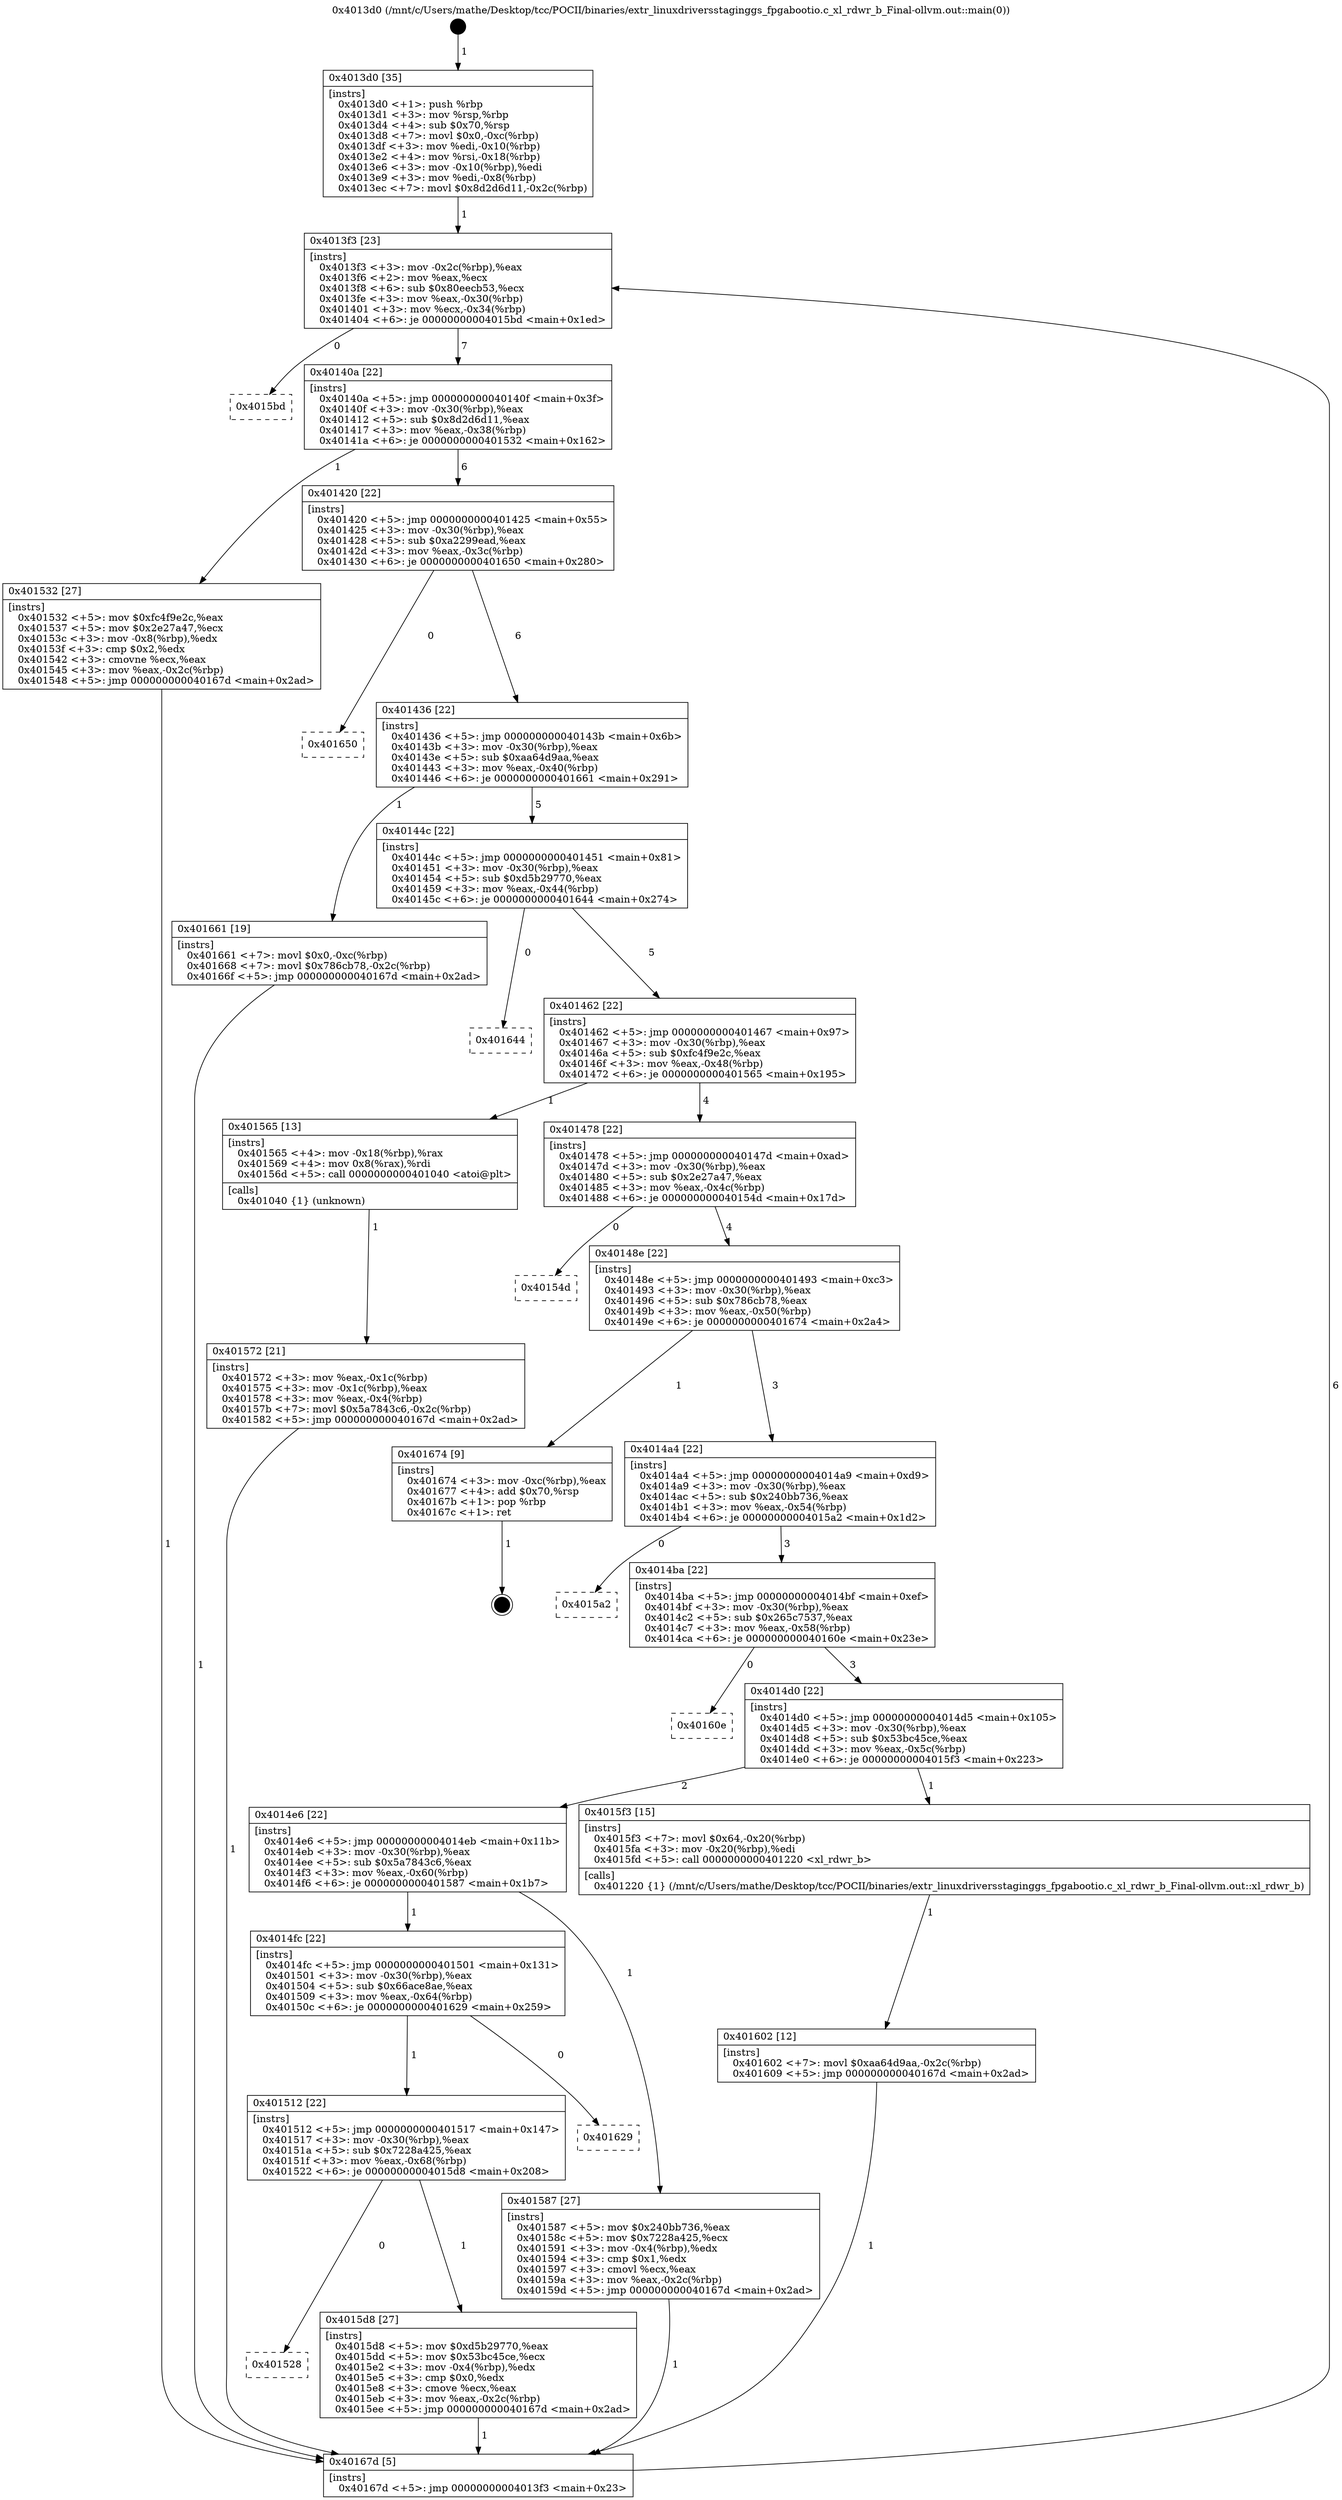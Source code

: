 digraph "0x4013d0" {
  label = "0x4013d0 (/mnt/c/Users/mathe/Desktop/tcc/POCII/binaries/extr_linuxdriversstaginggs_fpgabootio.c_xl_rdwr_b_Final-ollvm.out::main(0))"
  labelloc = "t"
  node[shape=record]

  Entry [label="",width=0.3,height=0.3,shape=circle,fillcolor=black,style=filled]
  "0x4013f3" [label="{
     0x4013f3 [23]\l
     | [instrs]\l
     &nbsp;&nbsp;0x4013f3 \<+3\>: mov -0x2c(%rbp),%eax\l
     &nbsp;&nbsp;0x4013f6 \<+2\>: mov %eax,%ecx\l
     &nbsp;&nbsp;0x4013f8 \<+6\>: sub $0x80eecb53,%ecx\l
     &nbsp;&nbsp;0x4013fe \<+3\>: mov %eax,-0x30(%rbp)\l
     &nbsp;&nbsp;0x401401 \<+3\>: mov %ecx,-0x34(%rbp)\l
     &nbsp;&nbsp;0x401404 \<+6\>: je 00000000004015bd \<main+0x1ed\>\l
  }"]
  "0x4015bd" [label="{
     0x4015bd\l
  }", style=dashed]
  "0x40140a" [label="{
     0x40140a [22]\l
     | [instrs]\l
     &nbsp;&nbsp;0x40140a \<+5\>: jmp 000000000040140f \<main+0x3f\>\l
     &nbsp;&nbsp;0x40140f \<+3\>: mov -0x30(%rbp),%eax\l
     &nbsp;&nbsp;0x401412 \<+5\>: sub $0x8d2d6d11,%eax\l
     &nbsp;&nbsp;0x401417 \<+3\>: mov %eax,-0x38(%rbp)\l
     &nbsp;&nbsp;0x40141a \<+6\>: je 0000000000401532 \<main+0x162\>\l
  }"]
  Exit [label="",width=0.3,height=0.3,shape=circle,fillcolor=black,style=filled,peripheries=2]
  "0x401532" [label="{
     0x401532 [27]\l
     | [instrs]\l
     &nbsp;&nbsp;0x401532 \<+5\>: mov $0xfc4f9e2c,%eax\l
     &nbsp;&nbsp;0x401537 \<+5\>: mov $0x2e27a47,%ecx\l
     &nbsp;&nbsp;0x40153c \<+3\>: mov -0x8(%rbp),%edx\l
     &nbsp;&nbsp;0x40153f \<+3\>: cmp $0x2,%edx\l
     &nbsp;&nbsp;0x401542 \<+3\>: cmovne %ecx,%eax\l
     &nbsp;&nbsp;0x401545 \<+3\>: mov %eax,-0x2c(%rbp)\l
     &nbsp;&nbsp;0x401548 \<+5\>: jmp 000000000040167d \<main+0x2ad\>\l
  }"]
  "0x401420" [label="{
     0x401420 [22]\l
     | [instrs]\l
     &nbsp;&nbsp;0x401420 \<+5\>: jmp 0000000000401425 \<main+0x55\>\l
     &nbsp;&nbsp;0x401425 \<+3\>: mov -0x30(%rbp),%eax\l
     &nbsp;&nbsp;0x401428 \<+5\>: sub $0xa2299ead,%eax\l
     &nbsp;&nbsp;0x40142d \<+3\>: mov %eax,-0x3c(%rbp)\l
     &nbsp;&nbsp;0x401430 \<+6\>: je 0000000000401650 \<main+0x280\>\l
  }"]
  "0x40167d" [label="{
     0x40167d [5]\l
     | [instrs]\l
     &nbsp;&nbsp;0x40167d \<+5\>: jmp 00000000004013f3 \<main+0x23\>\l
  }"]
  "0x4013d0" [label="{
     0x4013d0 [35]\l
     | [instrs]\l
     &nbsp;&nbsp;0x4013d0 \<+1\>: push %rbp\l
     &nbsp;&nbsp;0x4013d1 \<+3\>: mov %rsp,%rbp\l
     &nbsp;&nbsp;0x4013d4 \<+4\>: sub $0x70,%rsp\l
     &nbsp;&nbsp;0x4013d8 \<+7\>: movl $0x0,-0xc(%rbp)\l
     &nbsp;&nbsp;0x4013df \<+3\>: mov %edi,-0x10(%rbp)\l
     &nbsp;&nbsp;0x4013e2 \<+4\>: mov %rsi,-0x18(%rbp)\l
     &nbsp;&nbsp;0x4013e6 \<+3\>: mov -0x10(%rbp),%edi\l
     &nbsp;&nbsp;0x4013e9 \<+3\>: mov %edi,-0x8(%rbp)\l
     &nbsp;&nbsp;0x4013ec \<+7\>: movl $0x8d2d6d11,-0x2c(%rbp)\l
  }"]
  "0x401602" [label="{
     0x401602 [12]\l
     | [instrs]\l
     &nbsp;&nbsp;0x401602 \<+7\>: movl $0xaa64d9aa,-0x2c(%rbp)\l
     &nbsp;&nbsp;0x401609 \<+5\>: jmp 000000000040167d \<main+0x2ad\>\l
  }"]
  "0x401650" [label="{
     0x401650\l
  }", style=dashed]
  "0x401436" [label="{
     0x401436 [22]\l
     | [instrs]\l
     &nbsp;&nbsp;0x401436 \<+5\>: jmp 000000000040143b \<main+0x6b\>\l
     &nbsp;&nbsp;0x40143b \<+3\>: mov -0x30(%rbp),%eax\l
     &nbsp;&nbsp;0x40143e \<+5\>: sub $0xaa64d9aa,%eax\l
     &nbsp;&nbsp;0x401443 \<+3\>: mov %eax,-0x40(%rbp)\l
     &nbsp;&nbsp;0x401446 \<+6\>: je 0000000000401661 \<main+0x291\>\l
  }"]
  "0x401528" [label="{
     0x401528\l
  }", style=dashed]
  "0x401661" [label="{
     0x401661 [19]\l
     | [instrs]\l
     &nbsp;&nbsp;0x401661 \<+7\>: movl $0x0,-0xc(%rbp)\l
     &nbsp;&nbsp;0x401668 \<+7\>: movl $0x786cb78,-0x2c(%rbp)\l
     &nbsp;&nbsp;0x40166f \<+5\>: jmp 000000000040167d \<main+0x2ad\>\l
  }"]
  "0x40144c" [label="{
     0x40144c [22]\l
     | [instrs]\l
     &nbsp;&nbsp;0x40144c \<+5\>: jmp 0000000000401451 \<main+0x81\>\l
     &nbsp;&nbsp;0x401451 \<+3\>: mov -0x30(%rbp),%eax\l
     &nbsp;&nbsp;0x401454 \<+5\>: sub $0xd5b29770,%eax\l
     &nbsp;&nbsp;0x401459 \<+3\>: mov %eax,-0x44(%rbp)\l
     &nbsp;&nbsp;0x40145c \<+6\>: je 0000000000401644 \<main+0x274\>\l
  }"]
  "0x4015d8" [label="{
     0x4015d8 [27]\l
     | [instrs]\l
     &nbsp;&nbsp;0x4015d8 \<+5\>: mov $0xd5b29770,%eax\l
     &nbsp;&nbsp;0x4015dd \<+5\>: mov $0x53bc45ce,%ecx\l
     &nbsp;&nbsp;0x4015e2 \<+3\>: mov -0x4(%rbp),%edx\l
     &nbsp;&nbsp;0x4015e5 \<+3\>: cmp $0x0,%edx\l
     &nbsp;&nbsp;0x4015e8 \<+3\>: cmove %ecx,%eax\l
     &nbsp;&nbsp;0x4015eb \<+3\>: mov %eax,-0x2c(%rbp)\l
     &nbsp;&nbsp;0x4015ee \<+5\>: jmp 000000000040167d \<main+0x2ad\>\l
  }"]
  "0x401644" [label="{
     0x401644\l
  }", style=dashed]
  "0x401462" [label="{
     0x401462 [22]\l
     | [instrs]\l
     &nbsp;&nbsp;0x401462 \<+5\>: jmp 0000000000401467 \<main+0x97\>\l
     &nbsp;&nbsp;0x401467 \<+3\>: mov -0x30(%rbp),%eax\l
     &nbsp;&nbsp;0x40146a \<+5\>: sub $0xfc4f9e2c,%eax\l
     &nbsp;&nbsp;0x40146f \<+3\>: mov %eax,-0x48(%rbp)\l
     &nbsp;&nbsp;0x401472 \<+6\>: je 0000000000401565 \<main+0x195\>\l
  }"]
  "0x401512" [label="{
     0x401512 [22]\l
     | [instrs]\l
     &nbsp;&nbsp;0x401512 \<+5\>: jmp 0000000000401517 \<main+0x147\>\l
     &nbsp;&nbsp;0x401517 \<+3\>: mov -0x30(%rbp),%eax\l
     &nbsp;&nbsp;0x40151a \<+5\>: sub $0x7228a425,%eax\l
     &nbsp;&nbsp;0x40151f \<+3\>: mov %eax,-0x68(%rbp)\l
     &nbsp;&nbsp;0x401522 \<+6\>: je 00000000004015d8 \<main+0x208\>\l
  }"]
  "0x401565" [label="{
     0x401565 [13]\l
     | [instrs]\l
     &nbsp;&nbsp;0x401565 \<+4\>: mov -0x18(%rbp),%rax\l
     &nbsp;&nbsp;0x401569 \<+4\>: mov 0x8(%rax),%rdi\l
     &nbsp;&nbsp;0x40156d \<+5\>: call 0000000000401040 \<atoi@plt\>\l
     | [calls]\l
     &nbsp;&nbsp;0x401040 \{1\} (unknown)\l
  }"]
  "0x401478" [label="{
     0x401478 [22]\l
     | [instrs]\l
     &nbsp;&nbsp;0x401478 \<+5\>: jmp 000000000040147d \<main+0xad\>\l
     &nbsp;&nbsp;0x40147d \<+3\>: mov -0x30(%rbp),%eax\l
     &nbsp;&nbsp;0x401480 \<+5\>: sub $0x2e27a47,%eax\l
     &nbsp;&nbsp;0x401485 \<+3\>: mov %eax,-0x4c(%rbp)\l
     &nbsp;&nbsp;0x401488 \<+6\>: je 000000000040154d \<main+0x17d\>\l
  }"]
  "0x401572" [label="{
     0x401572 [21]\l
     | [instrs]\l
     &nbsp;&nbsp;0x401572 \<+3\>: mov %eax,-0x1c(%rbp)\l
     &nbsp;&nbsp;0x401575 \<+3\>: mov -0x1c(%rbp),%eax\l
     &nbsp;&nbsp;0x401578 \<+3\>: mov %eax,-0x4(%rbp)\l
     &nbsp;&nbsp;0x40157b \<+7\>: movl $0x5a7843c6,-0x2c(%rbp)\l
     &nbsp;&nbsp;0x401582 \<+5\>: jmp 000000000040167d \<main+0x2ad\>\l
  }"]
  "0x401629" [label="{
     0x401629\l
  }", style=dashed]
  "0x40154d" [label="{
     0x40154d\l
  }", style=dashed]
  "0x40148e" [label="{
     0x40148e [22]\l
     | [instrs]\l
     &nbsp;&nbsp;0x40148e \<+5\>: jmp 0000000000401493 \<main+0xc3\>\l
     &nbsp;&nbsp;0x401493 \<+3\>: mov -0x30(%rbp),%eax\l
     &nbsp;&nbsp;0x401496 \<+5\>: sub $0x786cb78,%eax\l
     &nbsp;&nbsp;0x40149b \<+3\>: mov %eax,-0x50(%rbp)\l
     &nbsp;&nbsp;0x40149e \<+6\>: je 0000000000401674 \<main+0x2a4\>\l
  }"]
  "0x4014fc" [label="{
     0x4014fc [22]\l
     | [instrs]\l
     &nbsp;&nbsp;0x4014fc \<+5\>: jmp 0000000000401501 \<main+0x131\>\l
     &nbsp;&nbsp;0x401501 \<+3\>: mov -0x30(%rbp),%eax\l
     &nbsp;&nbsp;0x401504 \<+5\>: sub $0x66ace8ae,%eax\l
     &nbsp;&nbsp;0x401509 \<+3\>: mov %eax,-0x64(%rbp)\l
     &nbsp;&nbsp;0x40150c \<+6\>: je 0000000000401629 \<main+0x259\>\l
  }"]
  "0x401674" [label="{
     0x401674 [9]\l
     | [instrs]\l
     &nbsp;&nbsp;0x401674 \<+3\>: mov -0xc(%rbp),%eax\l
     &nbsp;&nbsp;0x401677 \<+4\>: add $0x70,%rsp\l
     &nbsp;&nbsp;0x40167b \<+1\>: pop %rbp\l
     &nbsp;&nbsp;0x40167c \<+1\>: ret\l
  }"]
  "0x4014a4" [label="{
     0x4014a4 [22]\l
     | [instrs]\l
     &nbsp;&nbsp;0x4014a4 \<+5\>: jmp 00000000004014a9 \<main+0xd9\>\l
     &nbsp;&nbsp;0x4014a9 \<+3\>: mov -0x30(%rbp),%eax\l
     &nbsp;&nbsp;0x4014ac \<+5\>: sub $0x240bb736,%eax\l
     &nbsp;&nbsp;0x4014b1 \<+3\>: mov %eax,-0x54(%rbp)\l
     &nbsp;&nbsp;0x4014b4 \<+6\>: je 00000000004015a2 \<main+0x1d2\>\l
  }"]
  "0x401587" [label="{
     0x401587 [27]\l
     | [instrs]\l
     &nbsp;&nbsp;0x401587 \<+5\>: mov $0x240bb736,%eax\l
     &nbsp;&nbsp;0x40158c \<+5\>: mov $0x7228a425,%ecx\l
     &nbsp;&nbsp;0x401591 \<+3\>: mov -0x4(%rbp),%edx\l
     &nbsp;&nbsp;0x401594 \<+3\>: cmp $0x1,%edx\l
     &nbsp;&nbsp;0x401597 \<+3\>: cmovl %ecx,%eax\l
     &nbsp;&nbsp;0x40159a \<+3\>: mov %eax,-0x2c(%rbp)\l
     &nbsp;&nbsp;0x40159d \<+5\>: jmp 000000000040167d \<main+0x2ad\>\l
  }"]
  "0x4015a2" [label="{
     0x4015a2\l
  }", style=dashed]
  "0x4014ba" [label="{
     0x4014ba [22]\l
     | [instrs]\l
     &nbsp;&nbsp;0x4014ba \<+5\>: jmp 00000000004014bf \<main+0xef\>\l
     &nbsp;&nbsp;0x4014bf \<+3\>: mov -0x30(%rbp),%eax\l
     &nbsp;&nbsp;0x4014c2 \<+5\>: sub $0x265c7537,%eax\l
     &nbsp;&nbsp;0x4014c7 \<+3\>: mov %eax,-0x58(%rbp)\l
     &nbsp;&nbsp;0x4014ca \<+6\>: je 000000000040160e \<main+0x23e\>\l
  }"]
  "0x4014e6" [label="{
     0x4014e6 [22]\l
     | [instrs]\l
     &nbsp;&nbsp;0x4014e6 \<+5\>: jmp 00000000004014eb \<main+0x11b\>\l
     &nbsp;&nbsp;0x4014eb \<+3\>: mov -0x30(%rbp),%eax\l
     &nbsp;&nbsp;0x4014ee \<+5\>: sub $0x5a7843c6,%eax\l
     &nbsp;&nbsp;0x4014f3 \<+3\>: mov %eax,-0x60(%rbp)\l
     &nbsp;&nbsp;0x4014f6 \<+6\>: je 0000000000401587 \<main+0x1b7\>\l
  }"]
  "0x40160e" [label="{
     0x40160e\l
  }", style=dashed]
  "0x4014d0" [label="{
     0x4014d0 [22]\l
     | [instrs]\l
     &nbsp;&nbsp;0x4014d0 \<+5\>: jmp 00000000004014d5 \<main+0x105\>\l
     &nbsp;&nbsp;0x4014d5 \<+3\>: mov -0x30(%rbp),%eax\l
     &nbsp;&nbsp;0x4014d8 \<+5\>: sub $0x53bc45ce,%eax\l
     &nbsp;&nbsp;0x4014dd \<+3\>: mov %eax,-0x5c(%rbp)\l
     &nbsp;&nbsp;0x4014e0 \<+6\>: je 00000000004015f3 \<main+0x223\>\l
  }"]
  "0x4015f3" [label="{
     0x4015f3 [15]\l
     | [instrs]\l
     &nbsp;&nbsp;0x4015f3 \<+7\>: movl $0x64,-0x20(%rbp)\l
     &nbsp;&nbsp;0x4015fa \<+3\>: mov -0x20(%rbp),%edi\l
     &nbsp;&nbsp;0x4015fd \<+5\>: call 0000000000401220 \<xl_rdwr_b\>\l
     | [calls]\l
     &nbsp;&nbsp;0x401220 \{1\} (/mnt/c/Users/mathe/Desktop/tcc/POCII/binaries/extr_linuxdriversstaginggs_fpgabootio.c_xl_rdwr_b_Final-ollvm.out::xl_rdwr_b)\l
  }"]
  Entry -> "0x4013d0" [label=" 1"]
  "0x4013f3" -> "0x4015bd" [label=" 0"]
  "0x4013f3" -> "0x40140a" [label=" 7"]
  "0x401674" -> Exit [label=" 1"]
  "0x40140a" -> "0x401532" [label=" 1"]
  "0x40140a" -> "0x401420" [label=" 6"]
  "0x401532" -> "0x40167d" [label=" 1"]
  "0x4013d0" -> "0x4013f3" [label=" 1"]
  "0x40167d" -> "0x4013f3" [label=" 6"]
  "0x401661" -> "0x40167d" [label=" 1"]
  "0x401420" -> "0x401650" [label=" 0"]
  "0x401420" -> "0x401436" [label=" 6"]
  "0x401602" -> "0x40167d" [label=" 1"]
  "0x401436" -> "0x401661" [label=" 1"]
  "0x401436" -> "0x40144c" [label=" 5"]
  "0x4015f3" -> "0x401602" [label=" 1"]
  "0x40144c" -> "0x401644" [label=" 0"]
  "0x40144c" -> "0x401462" [label=" 5"]
  "0x4015d8" -> "0x40167d" [label=" 1"]
  "0x401462" -> "0x401565" [label=" 1"]
  "0x401462" -> "0x401478" [label=" 4"]
  "0x401565" -> "0x401572" [label=" 1"]
  "0x401572" -> "0x40167d" [label=" 1"]
  "0x401512" -> "0x4015d8" [label=" 1"]
  "0x401478" -> "0x40154d" [label=" 0"]
  "0x401478" -> "0x40148e" [label=" 4"]
  "0x401512" -> "0x401528" [label=" 0"]
  "0x40148e" -> "0x401674" [label=" 1"]
  "0x40148e" -> "0x4014a4" [label=" 3"]
  "0x4014fc" -> "0x401629" [label=" 0"]
  "0x4014a4" -> "0x4015a2" [label=" 0"]
  "0x4014a4" -> "0x4014ba" [label=" 3"]
  "0x4014fc" -> "0x401512" [label=" 1"]
  "0x4014ba" -> "0x40160e" [label=" 0"]
  "0x4014ba" -> "0x4014d0" [label=" 3"]
  "0x4014e6" -> "0x4014fc" [label=" 1"]
  "0x4014d0" -> "0x4015f3" [label=" 1"]
  "0x4014d0" -> "0x4014e6" [label=" 2"]
  "0x401587" -> "0x40167d" [label=" 1"]
  "0x4014e6" -> "0x401587" [label=" 1"]
}
